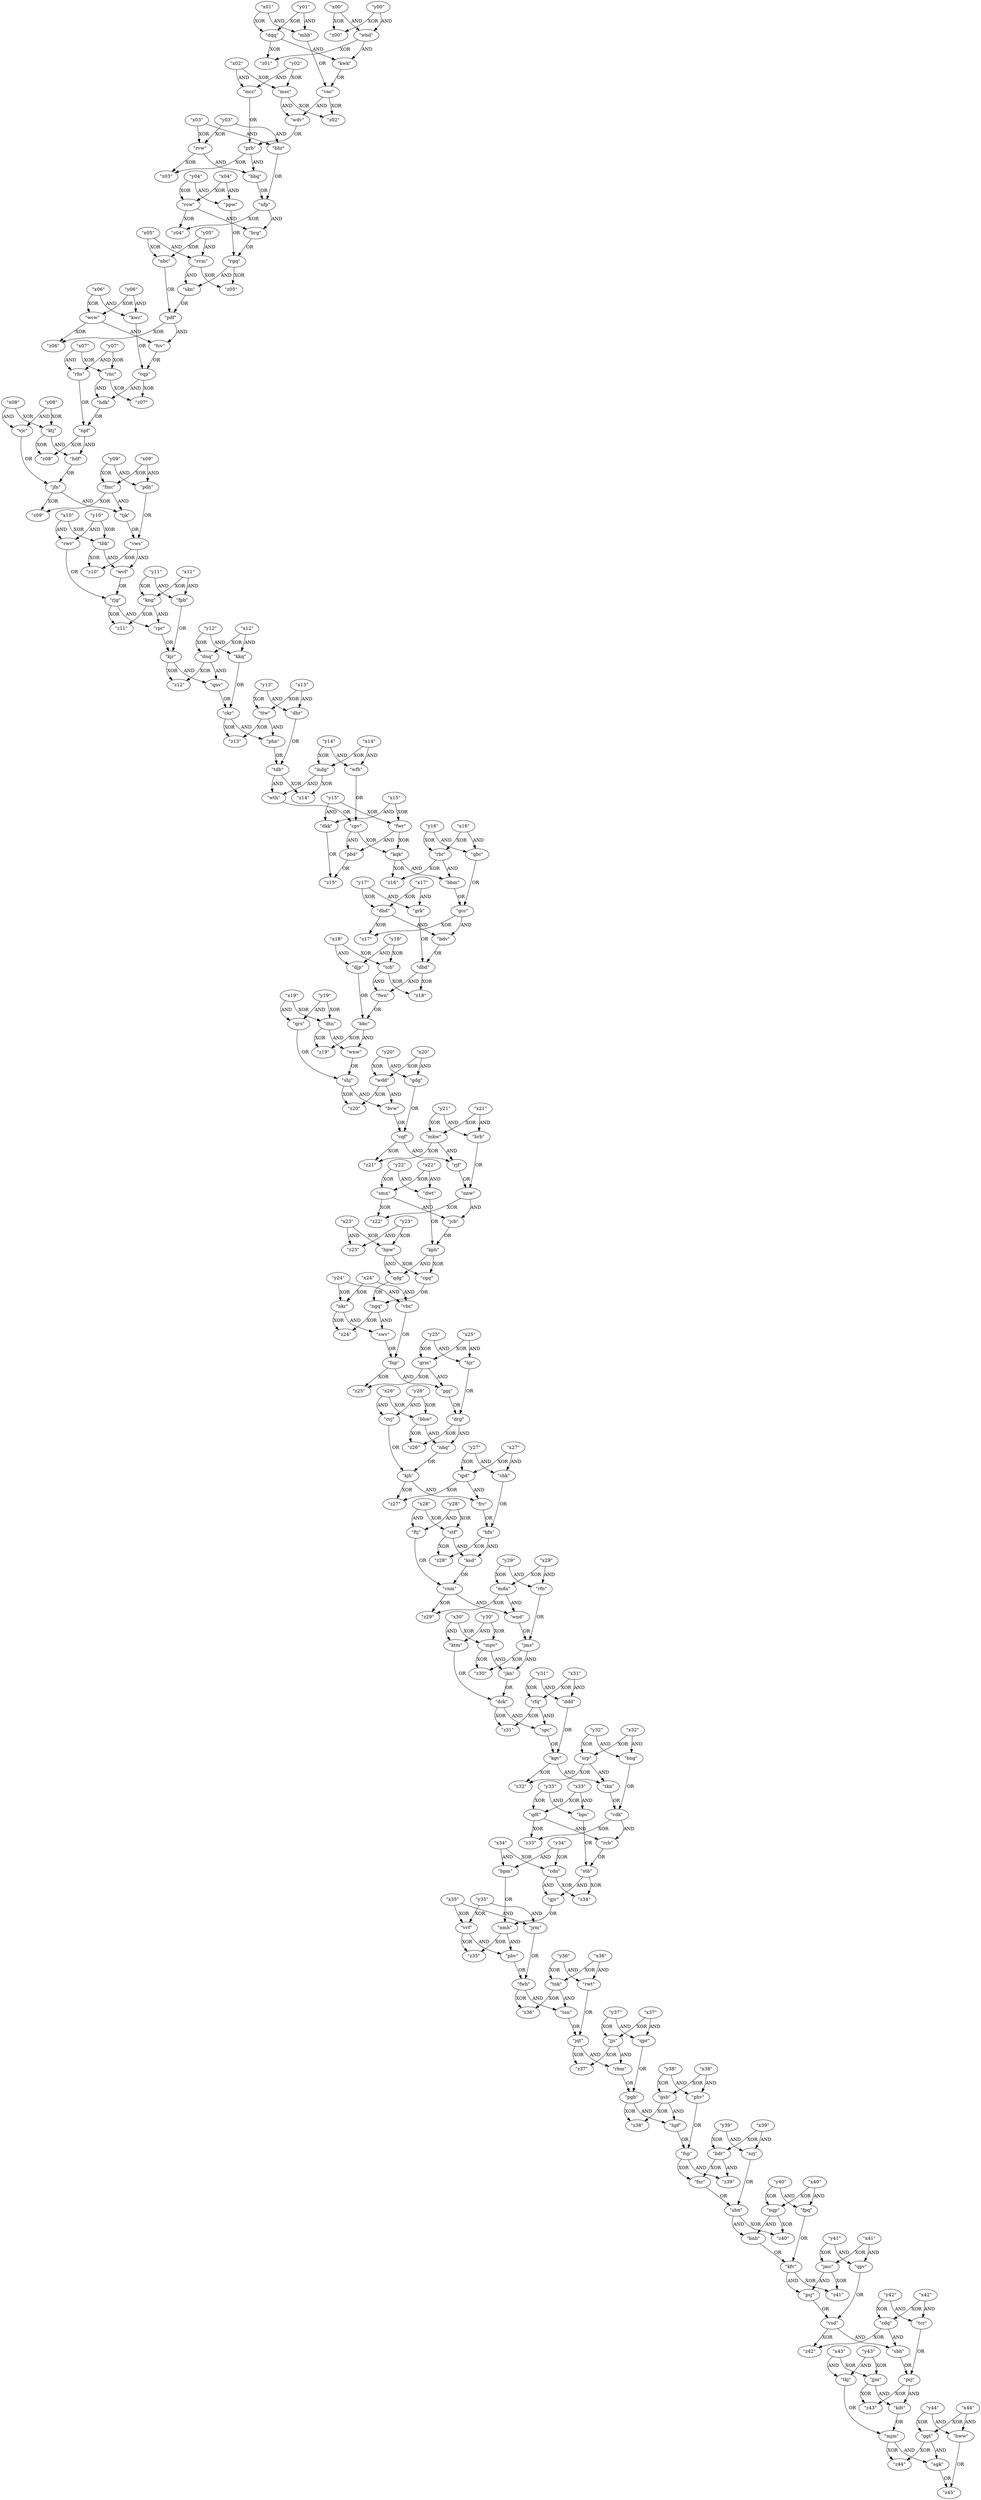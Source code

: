 digraph {
    0 [ label = "\"x00\"" ]
    1 [ label = "\"x01\"" ]
    2 [ label = "\"x02\"" ]
    3 [ label = "\"x03\"" ]
    4 [ label = "\"x04\"" ]
    5 [ label = "\"x05\"" ]
    6 [ label = "\"x06\"" ]
    7 [ label = "\"x07\"" ]
    8 [ label = "\"x08\"" ]
    9 [ label = "\"x09\"" ]
    10 [ label = "\"x10\"" ]
    11 [ label = "\"x11\"" ]
    12 [ label = "\"x12\"" ]
    13 [ label = "\"x13\"" ]
    14 [ label = "\"x14\"" ]
    15 [ label = "\"x15\"" ]
    16 [ label = "\"x16\"" ]
    17 [ label = "\"x17\"" ]
    18 [ label = "\"x18\"" ]
    19 [ label = "\"x19\"" ]
    20 [ label = "\"x20\"" ]
    21 [ label = "\"x21\"" ]
    22 [ label = "\"x22\"" ]
    23 [ label = "\"x23\"" ]
    24 [ label = "\"x24\"" ]
    25 [ label = "\"x25\"" ]
    26 [ label = "\"x26\"" ]
    27 [ label = "\"x27\"" ]
    28 [ label = "\"x28\"" ]
    29 [ label = "\"x29\"" ]
    30 [ label = "\"x30\"" ]
    31 [ label = "\"x31\"" ]
    32 [ label = "\"x32\"" ]
    33 [ label = "\"x33\"" ]
    34 [ label = "\"x34\"" ]
    35 [ label = "\"x35\"" ]
    36 [ label = "\"x36\"" ]
    37 [ label = "\"x37\"" ]
    38 [ label = "\"x38\"" ]
    39 [ label = "\"x39\"" ]
    40 [ label = "\"x40\"" ]
    41 [ label = "\"x41\"" ]
    42 [ label = "\"x42\"" ]
    43 [ label = "\"x43\"" ]
    44 [ label = "\"x44\"" ]
    45 [ label = "\"y00\"" ]
    46 [ label = "\"y01\"" ]
    47 [ label = "\"y02\"" ]
    48 [ label = "\"y03\"" ]
    49 [ label = "\"y04\"" ]
    50 [ label = "\"y05\"" ]
    51 [ label = "\"y06\"" ]
    52 [ label = "\"y07\"" ]
    53 [ label = "\"y08\"" ]
    54 [ label = "\"y09\"" ]
    55 [ label = "\"y10\"" ]
    56 [ label = "\"y11\"" ]
    57 [ label = "\"y12\"" ]
    58 [ label = "\"y13\"" ]
    59 [ label = "\"y14\"" ]
    60 [ label = "\"y15\"" ]
    61 [ label = "\"y16\"" ]
    62 [ label = "\"y17\"" ]
    63 [ label = "\"y18\"" ]
    64 [ label = "\"y19\"" ]
    65 [ label = "\"y20\"" ]
    66 [ label = "\"y21\"" ]
    67 [ label = "\"y22\"" ]
    68 [ label = "\"y23\"" ]
    69 [ label = "\"y24\"" ]
    70 [ label = "\"y25\"" ]
    71 [ label = "\"y26\"" ]
    72 [ label = "\"y27\"" ]
    73 [ label = "\"y28\"" ]
    74 [ label = "\"y29\"" ]
    75 [ label = "\"y30\"" ]
    76 [ label = "\"y31\"" ]
    77 [ label = "\"y32\"" ]
    78 [ label = "\"y33\"" ]
    79 [ label = "\"y34\"" ]
    80 [ label = "\"y35\"" ]
    81 [ label = "\"y36\"" ]
    82 [ label = "\"y37\"" ]
    83 [ label = "\"y38\"" ]
    84 [ label = "\"y39\"" ]
    85 [ label = "\"y40\"" ]
    86 [ label = "\"y41\"" ]
    87 [ label = "\"y42\"" ]
    88 [ label = "\"y43\"" ]
    89 [ label = "\"y44\"" ]
    90 [ label = "\"ppw\"" ]
    91 [ label = "\"jjs\"" ]
    92 [ label = "\"nkr\"" ]
    93 [ label = "\"cdn\"" ]
    94 [ label = "\"stb\"" ]
    95 [ label = "\"z34\"" ]
    96 [ label = "\"prb\"" ]
    97 [ label = "\"rvw\"" ]
    98 [ label = "\"bbq\"" ]
    99 [ label = "\"srp\"" ]
    100 [ label = "\"kgv\"" ]
    101 [ label = "\"tkn\"" ]
    102 [ label = "\"hpw\"" ]
    103 [ label = "\"kph\"" ]
    104 [ label = "\"qdg\"" ]
    105 [ label = "\"qpr\"" ]
    106 [ label = "\"fwh\"" ]
    107 [ label = "\"tnk\"" ]
    108 [ label = "\"tsn\"" ]
    109 [ label = "\"kwk\"" ]
    110 [ label = "\"mhb\"" ]
    111 [ label = "\"vnc\"" ]
    112 [ label = "\"kjr\"" ]
    113 [ label = "\"dnq\"" ]
    114 [ label = "\"qnv\"" ]
    115 [ label = "\"grm\"" ]
    116 [ label = "\"fwr\"" ]
    117 [ label = "\"ddd\"" ]
    118 [ label = "\"cpv\"" ]
    119 [ label = "\"pbd\"" ]
    120 [ label = "\"svm\"" ]
    121 [ label = "\"chk\"" ]
    122 [ label = "\"bdv\"" ]
    123 [ label = "\"grk\"" ]
    124 [ label = "\"dbd\"" ]
    125 [ label = "\"fnp\"" ]
    126 [ label = "\"ppj\"" ]
    127 [ label = "\"frc\"" ]
    128 [ label = "\"hfn\"" ]
    129 [ label = "\"bpm\"" ]
    130 [ label = "\"gjv\"" ]
    131 [ label = "\"nmh\"" ]
    132 [ label = "\"gdg\"" ]
    133 [ label = "\"wbd\"" ]
    134 [ label = "\"msc\"" ]
    135 [ label = "\"z02\"" ]
    136 [ label = "\"nhq\"" ]
    137 [ label = "\"cvj\"" ]
    138 [ label = "\"kjh\"" ]
    139 [ label = "\"fpb\"" ]
    140 [ label = "\"tkj\"" ]
    141 [ label = "\"kdt\"" ]
    142 [ label = "\"mjm\"" ]
    143 [ label = "\"bhr\"" ]
    144 [ label = "\"nfp\"" ]
    145 [ label = "\"ngq\"" ]
    146 [ label = "\"swv\"" ]
    147 [ label = "\"kwc\"" ]
    148 [ label = "\"qjd\"" ]
    149 [ label = "\"pgb\"" ]
    150 [ label = "\"gsb\"" ]
    151 [ label = "\"hpf\"" ]
    152 [ label = "\"dwt\"" ]
    153 [ label = "\"ftj\"" ]
    154 [ label = "\"ksd\"" ]
    155 [ label = "\"vnm\"" ]
    156 [ label = "\"wcw\"" ]
    157 [ label = "\"jqt\"" ]
    158 [ label = "\"rbm\"" ]
    159 [ label = "\"rnc\"" ]
    160 [ label = "\"rcb\"" ]
    161 [ label = "\"bps\"" ]
    162 [ label = "\"bng\"" ]
    163 [ label = "\"rfn\"" ]
    164 [ label = "\"wnd\"" ]
    165 [ label = "\"jms\"" ]
    166 [ label = "\"nqp\"" ]
    167 [ label = "\"sbn\"" ]
    168 [ label = "\"z40\"" ]
    169 [ label = "\"kfv\"" ]
    170 [ label = "\"jmc\"" ]
    171 [ label = "\"z41\"" ]
    172 [ label = "\"vdk\"" ]
    173 [ label = "\"vjc\"" ]
    174 [ label = "\"tcb\"" ]
    175 [ label = "\"z18\"" ]
    176 [ label = "\"ttw\"" ]
    177 [ label = "\"ckr\"" ]
    178 [ label = "\"phn\"" ]
    179 [ label = "\"fsp\"" ]
    180 [ label = "\"bdr\"" ]
    181 [ label = "\"z39\"" ]
    182 [ label = "\"sgk\"" ]
    183 [ label = "\"hww\"" ]
    184 [ label = "\"z45\"" ]
    185 [ label = "\"qrs\"" ]
    186 [ label = "\"mdg\"" ]
    187 [ label = "\"hdf\"" ]
    188 [ label = "\"jfn\"" ]
    189 [ label = "\"rbr\"" ]
    190 [ label = "\"kqk\"" ]
    191 [ label = "\"bbm\"" ]
    192 [ label = "\"rfq\"" ]
    193 [ label = "\"ggt\"" ]
    194 [ label = "\"fcv\"" ]
    195 [ label = "\"cqp\"" ]
    196 [ label = "\"dtn\"" ]
    197 [ label = "\"cdq\"" ]
    198 [ label = "\"vsd\"" ]
    199 [ label = "\"sbh\"" ]
    200 [ label = "\"bvw\"" ]
    201 [ label = "\"cqf\"" ]
    202 [ label = "\"mcc\"" ]
    203 [ label = "\"dkk\"" ]
    204 [ label = "\"z15\"" ]
    205 [ label = "\"shj\"" ]
    206 [ label = "\"wdd\"" ]
    207 [ label = "\"hjr\"" ]
    208 [ label = "\"drg\"" ]
    209 [ label = "\"jkn\"" ]
    210 [ label = "\"ktm\"" ]
    211 [ label = "\"dck\"" ]
    212 [ label = "\"tcr\"" ]
    213 [ label = "\"pcj\"" ]
    214 [ label = "\"djp\"" ]
    215 [ label = "\"fwn\"" ]
    216 [ label = "\"bbc\"" ]
    217 [ label = "\"vvf\"" ]
    218 [ label = "\"rgq\"" ]
    219 [ label = "\"z05\"" ]
    220 [ label = "\"skn\"" ]
    221 [ label = "\"qpv\"" ]
    222 [ label = "\"qdt\"" ]
    223 [ label = "\"z33\"" ]
    224 [ label = "\"z44\"" ]
    225 [ label = "\"z07\"" ]
    226 [ label = "\"brg\"" ]
    227 [ label = "\"pbv\"" ]
    228 [ label = "\"jrm\"" ]
    229 [ label = "\"fnr\"" ]
    230 [ label = "\"rwt\"" ]
    231 [ label = "\"stf\"" ]
    232 [ label = "\"tdb\"" ]
    233 [ label = "\"z14\"" ]
    234 [ label = "\"bnb\"" ]
    235 [ label = "\"wdv\"" ]
    236 [ label = "\"mdn\"" ]
    237 [ label = "\"z29\"" ]
    238 [ label = "\"mpv\"" ]
    239 [ label = "\"kng\"" ]
    240 [ label = "\"smn\"" ]
    241 [ label = "\"nnw\"" ]
    242 [ label = "\"jcb\"" ]
    243 [ label = "\"rwv\"" ]
    244 [ label = "\"cgq\"" ]
    245 [ label = "\"jjm\"" ]
    246 [ label = "\"bhw\"" ]
    247 [ label = "\"pdh\"" ]
    248 [ label = "\"fpq\"" ]
    249 [ label = "\"z30\"" ]
    250 [ label = "\"dhr\"" ]
    251 [ label = "\"mkw\"" ]
    252 [ label = "\"rpr\"" ]
    253 [ label = "\"gcc\"" ]
    254 [ label = "\"dhd\"" ]
    255 [ label = "\"pdf\"" ]
    256 [ label = "\"z06\"" ]
    257 [ label = "\"z22\"" ]
    258 [ label = "\"rjg\"" ]
    259 [ label = "\"z11\"" ]
    260 [ label = "\"nbc\"" ]
    261 [ label = "\"psj\"" ]
    262 [ label = "\"wnw\"" ]
    263 [ label = "\"rhs\"" ]
    264 [ label = "\"hdk\"" ]
    265 [ label = "\"npf\"" ]
    266 [ label = "\"vbc\"" ]
    267 [ label = "\"rcw\"" ]
    268 [ label = "\"z04\"" ]
    269 [ label = "\"brb\"" ]
    270 [ label = "\"z13\"" ]
    271 [ label = "\"z27\"" ]
    272 [ label = "\"phv\"" ]
    273 [ label = "\"z00\"" ]
    274 [ label = "\"nrj\"" ]
    275 [ label = "\"ktj\"" ]
    276 [ label = "\"z20\"" ]
    277 [ label = "\"z28\"" ]
    278 [ label = "\"rjf\"" ]
    279 [ label = "\"qbc\"" ]
    280 [ label = "\"spc\"" ]
    281 [ label = "\"z36\"" ]
    282 [ label = "\"dqq\"" ]
    283 [ label = "\"kkq\"" ]
    284 [ label = "\"z19\"" ]
    285 [ label = "\"z31\"" ]
    286 [ label = "\"tjk\"" ]
    287 [ label = "\"vws\"" ]
    288 [ label = "\"z24\"" ]
    289 [ label = "\"z26\"" ]
    290 [ label = "\"fmc\"" ]
    291 [ label = "\"z09\"" ]
    292 [ label = "\"z43\"" ]
    293 [ label = "\"z25\"" ]
    294 [ label = "\"z42\"" ]
    295 [ label = "\"wvf\"" ]
    296 [ label = "\"z08\"" ]
    297 [ label = "\"tbk\"" ]
    298 [ label = "\"z16\"" ]
    299 [ label = "\"wfh\"" ]
    300 [ label = "\"z23\"" ]
    301 [ label = "\"z12\"" ]
    302 [ label = "\"z32\"" ]
    303 [ label = "\"z01\"" ]
    304 [ label = "\"z21\"" ]
    305 [ label = "\"z17\"" ]
    306 [ label = "\"z37\"" ]
    307 [ label = "\"z35\"" ]
    308 [ label = "\"z10\"" ]
    309 [ label = "\"wth\"" ]
    310 [ label = "\"z38\"" ]
    311 [ label = "\"z03\"" ]
    4 -> 90 [ label = "AND" ]
    49 -> 90 [ label = "AND" ]
    37 -> 91 [ label = "XOR" ]
    82 -> 91 [ label = "XOR" ]
    24 -> 92 [ label = "XOR" ]
    69 -> 92 [ label = "XOR" ]
    93 -> 95 [ label = "XOR" ]
    94 -> 95 [ label = "XOR" ]
    96 -> 98 [ label = "AND" ]
    97 -> 98 [ label = "AND" ]
    99 -> 101 [ label = "AND" ]
    100 -> 101 [ label = "AND" ]
    102 -> 104 [ label = "AND" ]
    103 -> 104 [ label = "AND" ]
    37 -> 105 [ label = "AND" ]
    82 -> 105 [ label = "AND" ]
    106 -> 108 [ label = "AND" ]
    107 -> 108 [ label = "AND" ]
    109 -> 111 [ label = "OR" ]
    110 -> 111 [ label = "OR" ]
    112 -> 114 [ label = "AND" ]
    113 -> 114 [ label = "AND" ]
    25 -> 115 [ label = "XOR" ]
    70 -> 115 [ label = "XOR" ]
    15 -> 116 [ label = "XOR" ]
    60 -> 116 [ label = "XOR" ]
    76 -> 117 [ label = "AND" ]
    31 -> 117 [ label = "AND" ]
    118 -> 119 [ label = "AND" ]
    116 -> 119 [ label = "AND" ]
    50 -> 120 [ label = "AND" ]
    5 -> 120 [ label = "AND" ]
    72 -> 121 [ label = "AND" ]
    27 -> 121 [ label = "AND" ]
    122 -> 124 [ label = "OR" ]
    123 -> 124 [ label = "OR" ]
    125 -> 126 [ label = "AND" ]
    115 -> 126 [ label = "AND" ]
    127 -> 128 [ label = "OR" ]
    121 -> 128 [ label = "OR" ]
    129 -> 131 [ label = "OR" ]
    130 -> 131 [ label = "OR" ]
    65 -> 132 [ label = "AND" ]
    20 -> 132 [ label = "AND" ]
    0 -> 133 [ label = "AND" ]
    45 -> 133 [ label = "AND" ]
    111 -> 135 [ label = "XOR" ]
    134 -> 135 [ label = "XOR" ]
    136 -> 138 [ label = "OR" ]
    137 -> 138 [ label = "OR" ]
    11 -> 139 [ label = "AND" ]
    56 -> 139 [ label = "AND" ]
    140 -> 142 [ label = "OR" ]
    141 -> 142 [ label = "OR" ]
    143 -> 144 [ label = "OR" ]
    98 -> 144 [ label = "OR" ]
    92 -> 146 [ label = "AND" ]
    145 -> 146 [ label = "AND" ]
    6 -> 147 [ label = "AND" ]
    51 -> 147 [ label = "AND" ]
    138 -> 127 [ label = "AND" ]
    148 -> 127 [ label = "AND" ]
    149 -> 151 [ label = "AND" ]
    150 -> 151 [ label = "AND" ]
    22 -> 152 [ label = "AND" ]
    67 -> 152 [ label = "AND" ]
    153 -> 155 [ label = "OR" ]
    154 -> 155 [ label = "OR" ]
    6 -> 156 [ label = "XOR" ]
    51 -> 156 [ label = "XOR" ]
    157 -> 158 [ label = "AND" ]
    91 -> 158 [ label = "AND" ]
    52 -> 159 [ label = "XOR" ]
    7 -> 159 [ label = "XOR" ]
    160 -> 94 [ label = "OR" ]
    161 -> 94 [ label = "OR" ]
    78 -> 161 [ label = "AND" ]
    33 -> 161 [ label = "AND" ]
    32 -> 162 [ label = "AND" ]
    77 -> 162 [ label = "AND" ]
    163 -> 165 [ label = "OR" ]
    164 -> 165 [ label = "OR" ]
    166 -> 168 [ label = "XOR" ]
    167 -> 168 [ label = "XOR" ]
    169 -> 171 [ label = "XOR" ]
    170 -> 171 [ label = "XOR" ]
    101 -> 172 [ label = "OR" ]
    162 -> 172 [ label = "OR" ]
    8 -> 173 [ label = "AND" ]
    53 -> 173 [ label = "AND" ]
    124 -> 175 [ label = "XOR" ]
    174 -> 175 [ label = "XOR" ]
    176 -> 178 [ label = "AND" ]
    177 -> 178 [ label = "AND" ]
    43 -> 140 [ label = "AND" ]
    88 -> 140 [ label = "AND" ]
    179 -> 181 [ label = "AND" ]
    180 -> 181 [ label = "AND" ]
    182 -> 184 [ label = "OR" ]
    183 -> 184 [ label = "OR" ]
    64 -> 185 [ label = "AND" ]
    19 -> 185 [ label = "AND" ]
    59 -> 186 [ label = "XOR" ]
    14 -> 186 [ label = "XOR" ]
    173 -> 188 [ label = "OR" ]
    187 -> 188 [ label = "OR" ]
    85 -> 166 [ label = "XOR" ]
    40 -> 166 [ label = "XOR" ]
    189 -> 191 [ label = "AND" ]
    190 -> 191 [ label = "AND" ]
    31 -> 192 [ label = "XOR" ]
    76 -> 192 [ label = "XOR" ]
    68 -> 102 [ label = "XOR" ]
    23 -> 102 [ label = "XOR" ]
    44 -> 193 [ label = "XOR" ]
    89 -> 193 [ label = "XOR" ]
    142 -> 182 [ label = "AND" ]
    193 -> 182 [ label = "AND" ]
    3 -> 143 [ label = "AND" ]
    48 -> 143 [ label = "AND" ]
    147 -> 195 [ label = "OR" ]
    194 -> 195 [ label = "OR" ]
    64 -> 196 [ label = "XOR" ]
    19 -> 196 [ label = "XOR" ]
    197 -> 199 [ label = "AND" ]
    198 -> 199 [ label = "AND" ]
    200 -> 201 [ label = "OR" ]
    132 -> 201 [ label = "OR" ]
    47 -> 202 [ label = "AND" ]
    2 -> 202 [ label = "AND" ]
    3 -> 97 [ label = "XOR" ]
    48 -> 97 [ label = "XOR" ]
    203 -> 204 [ label = "OR" ]
    119 -> 204 [ label = "OR" ]
    205 -> 200 [ label = "AND" ]
    206 -> 200 [ label = "AND" ]
    126 -> 208 [ label = "OR" ]
    207 -> 208 [ label = "OR" ]
    209 -> 211 [ label = "OR" ]
    210 -> 211 [ label = "OR" ]
    199 -> 213 [ label = "OR" ]
    212 -> 213 [ label = "OR" ]
    214 -> 216 [ label = "OR" ]
    215 -> 216 [ label = "OR" ]
    35 -> 217 [ label = "XOR" ]
    80 -> 217 [ label = "XOR" ]
    26 -> 137 [ label = "AND" ]
    71 -> 137 [ label = "AND" ]
    218 -> 219 [ label = "XOR" ]
    120 -> 219 [ label = "XOR" ]
    120 -> 220 [ label = "AND" ]
    218 -> 220 [ label = "AND" ]
    41 -> 221 [ label = "AND" ]
    86 -> 221 [ label = "AND" ]
    222 -> 223 [ label = "XOR" ]
    172 -> 223 [ label = "XOR" ]
    193 -> 224 [ label = "XOR" ]
    142 -> 224 [ label = "XOR" ]
    159 -> 225 [ label = "XOR" ]
    195 -> 225 [ label = "XOR" ]
    90 -> 218 [ label = "OR" ]
    226 -> 218 [ label = "OR" ]
    227 -> 106 [ label = "OR" ]
    228 -> 106 [ label = "OR" ]
    180 -> 229 [ label = "XOR" ]
    179 -> 229 [ label = "XOR" ]
    32 -> 99 [ label = "XOR" ]
    77 -> 99 [ label = "XOR" ]
    230 -> 157 [ label = "OR" ]
    108 -> 157 [ label = "OR" ]
    73 -> 231 [ label = "XOR" ]
    28 -> 231 [ label = "XOR" ]
    60 -> 203 [ label = "AND" ]
    15 -> 203 [ label = "AND" ]
    186 -> 233 [ label = "XOR" ]
    232 -> 233 [ label = "XOR" ]
    166 -> 234 [ label = "AND" ]
    167 -> 234 [ label = "AND" ]
    93 -> 130 [ label = "AND" ]
    94 -> 130 [ label = "AND" ]
    235 -> 96 [ label = "OR" ]
    202 -> 96 [ label = "OR" ]
    236 -> 237 [ label = "XOR" ]
    155 -> 237 [ label = "XOR" ]
    30 -> 238 [ label = "XOR" ]
    75 -> 238 [ label = "XOR" ]
    56 -> 239 [ label = "XOR" ]
    11 -> 239 [ label = "XOR" ]
    35 -> 228 [ label = "AND" ]
    80 -> 228 [ label = "AND" ]
    240 -> 242 [ label = "AND" ]
    241 -> 242 [ label = "AND" ]
    10 -> 243 [ label = "AND" ]
    55 -> 243 [ label = "AND" ]
    104 -> 145 [ label = "OR" ]
    244 -> 145 [ label = "OR" ]
    131 -> 227 [ label = "AND" ]
    217 -> 227 [ label = "AND" ]
    43 -> 245 [ label = "XOR" ]
    88 -> 245 [ label = "XOR" ]
    246 -> 136 [ label = "AND" ]
    208 -> 136 [ label = "AND" ]
    54 -> 247 [ label = "AND" ]
    9 -> 247 [ label = "AND" ]
    83 -> 150 [ label = "XOR" ]
    38 -> 150 [ label = "XOR" ]
    40 -> 248 [ label = "AND" ]
    85 -> 248 [ label = "AND" ]
    87 -> 197 [ label = "XOR" ]
    42 -> 197 [ label = "XOR" ]
    165 -> 249 [ label = "XOR" ]
    238 -> 249 [ label = "XOR" ]
    18 -> 214 [ label = "AND" ]
    63 -> 214 [ label = "AND" ]
    250 -> 232 [ label = "OR" ]
    178 -> 232 [ label = "OR" ]
    66 -> 251 [ label = "XOR" ]
    21 -> 251 [ label = "XOR" ]
    139 -> 112 [ label = "OR" ]
    252 -> 112 [ label = "OR" ]
    253 -> 122 [ label = "AND" ]
    254 -> 122 [ label = "AND" ]
    255 -> 256 [ label = "XOR" ]
    156 -> 256 [ label = "XOR" ]
    241 -> 257 [ label = "XOR" ]
    240 -> 257 [ label = "XOR" ]
    239 -> 259 [ label = "XOR" ]
    258 -> 259 [ label = "XOR" ]
    128 -> 154 [ label = "AND" ]
    231 -> 154 [ label = "AND" ]
    220 -> 255 [ label = "OR" ]
    260 -> 255 [ label = "OR" ]
    222 -> 160 [ label = "AND" ]
    172 -> 160 [ label = "AND" ]
    63 -> 174 [ label = "XOR" ]
    18 -> 174 [ label = "XOR" ]
    105 -> 149 [ label = "OR" ]
    158 -> 149 [ label = "OR" ]
    261 -> 198 [ label = "OR" ]
    221 -> 198 [ label = "OR" ]
    29 -> 236 [ label = "XOR" ]
    74 -> 236 [ label = "XOR" ]
    196 -> 262 [ label = "AND" ]
    216 -> 262 [ label = "AND" ]
    57 -> 113 [ label = "XOR" ]
    12 -> 113 [ label = "XOR" ]
    263 -> 265 [ label = "OR" ]
    264 -> 265 [ label = "OR" ]
    195 -> 264 [ label = "AND" ]
    159 -> 264 [ label = "AND" ]
    266 -> 125 [ label = "OR" ]
    146 -> 125 [ label = "OR" ]
    267 -> 268 [ label = "XOR" ]
    144 -> 268 [ label = "XOR" ]
    21 -> 269 [ label = "AND" ]
    66 -> 269 [ label = "AND" ]
    72 -> 148 [ label = "XOR" ]
    27 -> 148 [ label = "XOR" ]
    176 -> 270 [ label = "XOR" ]
    177 -> 270 [ label = "XOR" ]
    148 -> 271 [ label = "XOR" ]
    138 -> 271 [ label = "XOR" ]
    25 -> 207 [ label = "AND" ]
    70 -> 207 [ label = "AND" ]
    245 -> 141 [ label = "AND" ]
    213 -> 141 [ label = "AND" ]
    151 -> 179 [ label = "OR" ]
    272 -> 179 [ label = "OR" ]
    0 -> 273 [ label = "XOR" ]
    45 -> 273 [ label = "XOR" ]
    229 -> 167 [ label = "OR" ]
    274 -> 167 [ label = "OR" ]
    4 -> 267 [ label = "XOR" ]
    49 -> 267 [ label = "XOR" ]
    41 -> 170 [ label = "XOR" ]
    86 -> 170 [ label = "XOR" ]
    275 -> 187 [ label = "AND" ]
    265 -> 187 [ label = "AND" ]
    206 -> 276 [ label = "XOR" ]
    205 -> 276 [ label = "XOR" ]
    34 -> 129 [ label = "AND" ]
    79 -> 129 [ label = "AND" ]
    128 -> 277 [ label = "XOR" ]
    231 -> 277 [ label = "XOR" ]
    269 -> 241 [ label = "OR" ]
    278 -> 241 [ label = "OR" ]
    191 -> 253 [ label = "OR" ]
    279 -> 253 [ label = "OR" ]
    17 -> 254 [ label = "XOR" ]
    62 -> 254 [ label = "XOR" ]
    211 -> 280 [ label = "AND" ]
    192 -> 280 [ label = "AND" ]
    81 -> 107 [ label = "XOR" ]
    36 -> 107 [ label = "XOR" ]
    50 -> 260 [ label = "XOR" ]
    5 -> 260 [ label = "XOR" ]
    107 -> 281 [ label = "XOR" ]
    106 -> 281 [ label = "XOR" ]
    1 -> 282 [ label = "XOR" ]
    46 -> 282 [ label = "XOR" ]
    28 -> 153 [ label = "AND" ]
    73 -> 153 [ label = "AND" ]
    57 -> 283 [ label = "AND" ]
    12 -> 283 [ label = "AND" ]
    196 -> 284 [ label = "XOR" ]
    216 -> 284 [ label = "XOR" ]
    47 -> 134 [ label = "XOR" ]
    2 -> 134 [ label = "XOR" ]
    192 -> 285 [ label = "XOR" ]
    211 -> 285 [ label = "XOR" ]
    247 -> 287 [ label = "OR" ]
    286 -> 287 [ label = "OR" ]
    84 -> 180 [ label = "XOR" ]
    39 -> 180 [ label = "XOR" ]
    92 -> 288 [ label = "XOR" ]
    145 -> 288 [ label = "XOR" ]
    13 -> 250 [ label = "AND" ]
    58 -> 250 [ label = "AND" ]
    239 -> 252 [ label = "AND" ]
    258 -> 252 [ label = "AND" ]
    61 -> 279 [ label = "AND" ]
    16 -> 279 [ label = "AND" ]
    24 -> 266 [ label = "AND" ]
    69 -> 266 [ label = "AND" ]
    208 -> 289 [ label = "XOR" ]
    246 -> 289 [ label = "XOR" ]
    251 -> 278 [ label = "AND" ]
    201 -> 278 [ label = "AND" ]
    116 -> 190 [ label = "XOR" ]
    118 -> 190 [ label = "XOR" ]
    188 -> 291 [ label = "XOR" ]
    290 -> 291 [ label = "XOR" ]
    16 -> 189 [ label = "XOR" ]
    61 -> 189 [ label = "XOR" ]
    174 -> 215 [ label = "AND" ]
    124 -> 215 [ label = "AND" ]
    245 -> 292 [ label = "XOR" ]
    213 -> 292 [ label = "XOR" ]
    74 -> 163 [ label = "AND" ]
    29 -> 163 [ label = "AND" ]
    115 -> 293 [ label = "XOR" ]
    125 -> 293 [ label = "XOR" ]
    20 -> 206 [ label = "XOR" ]
    65 -> 206 [ label = "XOR" ]
    17 -> 123 [ label = "AND" ]
    62 -> 123 [ label = "AND" ]
    198 -> 294 [ label = "XOR" ]
    197 -> 294 [ label = "XOR" ]
    144 -> 226 [ label = "AND" ]
    267 -> 226 [ label = "AND" ]
    22 -> 240 [ label = "XOR" ]
    67 -> 240 [ label = "XOR" ]
    243 -> 258 [ label = "OR" ]
    295 -> 258 [ label = "OR" ]
    38 -> 272 [ label = "AND" ]
    83 -> 272 [ label = "AND" ]
    170 -> 261 [ label = "AND" ]
    169 -> 261 [ label = "AND" ]
    58 -> 176 [ label = "XOR" ]
    13 -> 176 [ label = "XOR" ]
    265 -> 296 [ label = "XOR" ]
    275 -> 296 [ label = "XOR" ]
    287 -> 295 [ label = "AND" ]
    297 -> 295 [ label = "AND" ]
    190 -> 298 [ label = "XOR" ]
    189 -> 298 [ label = "XOR" ]
    255 -> 194 [ label = "AND" ]
    156 -> 194 [ label = "AND" ]
    33 -> 222 [ label = "XOR" ]
    78 -> 222 [ label = "XOR" ]
    14 -> 299 [ label = "AND" ]
    59 -> 299 [ label = "AND" ]
    23 -> 300 [ label = "AND" ]
    68 -> 300 [ label = "AND" ]
    26 -> 246 [ label = "XOR" ]
    71 -> 246 [ label = "XOR" ]
    30 -> 210 [ label = "AND" ]
    75 -> 210 [ label = "AND" ]
    113 -> 301 [ label = "XOR" ]
    112 -> 301 [ label = "XOR" ]
    99 -> 302 [ label = "XOR" ]
    100 -> 302 [ label = "XOR" ]
    188 -> 286 [ label = "AND" ]
    290 -> 286 [ label = "AND" ]
    114 -> 177 [ label = "OR" ]
    283 -> 177 [ label = "OR" ]
    103 -> 244 [ label = "XOR" ]
    102 -> 244 [ label = "XOR" ]
    234 -> 169 [ label = "OR" ]
    248 -> 169 [ label = "OR" ]
    242 -> 103 [ label = "OR" ]
    152 -> 103 [ label = "OR" ]
    133 -> 303 [ label = "XOR" ]
    282 -> 303 [ label = "XOR" ]
    236 -> 164 [ label = "AND" ]
    155 -> 164 [ label = "AND" ]
    201 -> 304 [ label = "XOR" ]
    251 -> 304 [ label = "XOR" ]
    46 -> 110 [ label = "AND" ]
    1 -> 110 [ label = "AND" ]
    34 -> 93 [ label = "XOR" ]
    79 -> 93 [ label = "XOR" ]
    253 -> 305 [ label = "XOR" ]
    254 -> 305 [ label = "XOR" ]
    157 -> 306 [ label = "XOR" ]
    91 -> 306 [ label = "XOR" ]
    10 -> 297 [ label = "XOR" ]
    55 -> 297 [ label = "XOR" ]
    52 -> 263 [ label = "AND" ]
    7 -> 263 [ label = "AND" ]
    117 -> 100 [ label = "OR" ]
    280 -> 100 [ label = "OR" ]
    44 -> 183 [ label = "AND" ]
    89 -> 183 [ label = "AND" ]
    81 -> 230 [ label = "AND" ]
    36 -> 230 [ label = "AND" ]
    87 -> 212 [ label = "AND" ]
    42 -> 212 [ label = "AND" ]
    131 -> 307 [ label = "XOR" ]
    217 -> 307 [ label = "XOR" ]
    287 -> 308 [ label = "XOR" ]
    297 -> 308 [ label = "XOR" ]
    238 -> 209 [ label = "AND" ]
    165 -> 209 [ label = "AND" ]
    133 -> 109 [ label = "AND" ]
    282 -> 109 [ label = "AND" ]
    54 -> 290 [ label = "XOR" ]
    9 -> 290 [ label = "XOR" ]
    299 -> 118 [ label = "OR" ]
    309 -> 118 [ label = "OR" ]
    150 -> 310 [ label = "XOR" ]
    149 -> 310 [ label = "XOR" ]
    53 -> 275 [ label = "XOR" ]
    8 -> 275 [ label = "XOR" ]
    96 -> 311 [ label = "XOR" ]
    97 -> 311 [ label = "XOR" ]
    39 -> 274 [ label = "AND" ]
    84 -> 274 [ label = "AND" ]
    134 -> 235 [ label = "AND" ]
    111 -> 235 [ label = "AND" ]
    186 -> 309 [ label = "AND" ]
    232 -> 309 [ label = "AND" ]
    185 -> 205 [ label = "OR" ]
    262 -> 205 [ label = "OR" ]
}
